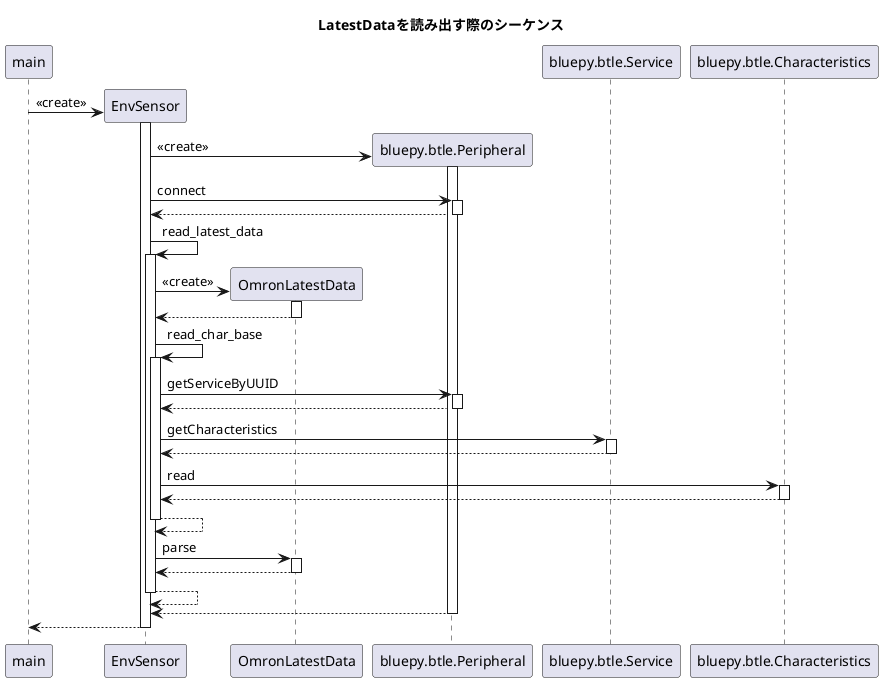 @startuml
title LatestDataを読み出す際のシーケンス

participant main order 10
participant EnvSensor order 20
participant OmronLatestData order 25
participant bluepy.btle.Peripheral order 30
participant bluepy.btle.Service order 40
participant bluepy.btle.Characteristics order 50

create EnvSensor
main -> EnvSensor ++: << create >>

create bluepy.btle.Peripheral
EnvSensor -> bluepy.btle.Peripheral ++: << create >>
EnvSensor -> bluepy.btle.Peripheral ++: connect
return

EnvSensor -> EnvSensor ++: read_latest_data

create OmronLatestData
EnvSensor -> OmronLatestData ++: <<create>>
return

EnvSensor -> EnvSensor ++: read_char_base

EnvSensor -> bluepy.btle.Peripheral ++: getServiceByUUID
return

EnvSensor -> bluepy.btle.Service ++: getCharacteristics
return

EnvSensor -> bluepy.btle.Characteristics ++: read
return

return

EnvSensor -> OmronLatestData ++: parse
return

return
return
return

@enduml